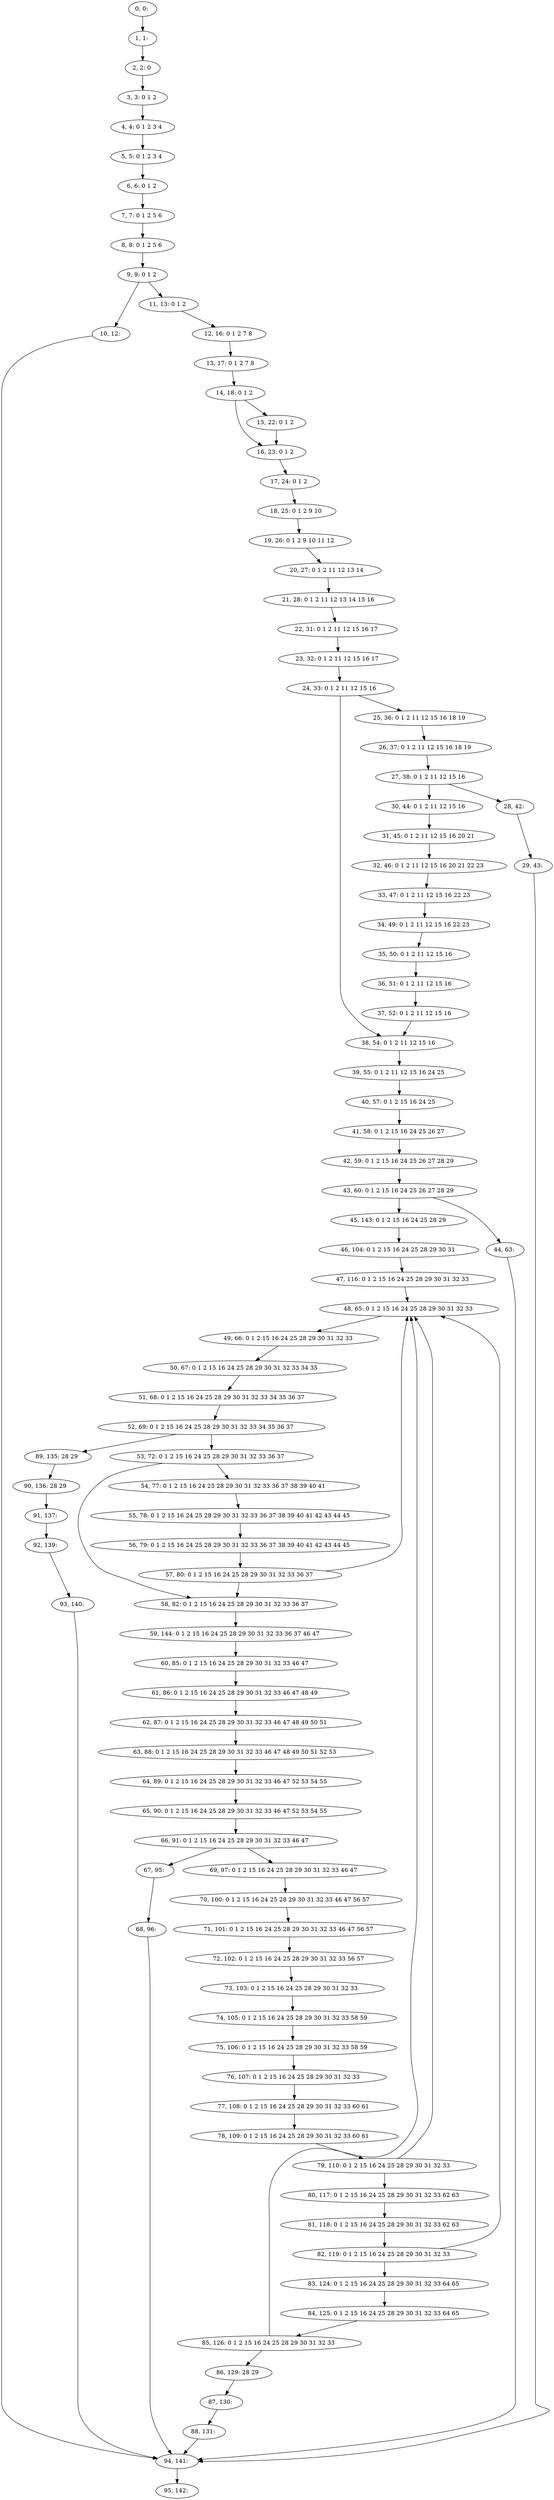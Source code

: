 digraph G {
0[label="0, 0: "];
1[label="1, 1: "];
2[label="2, 2: 0 "];
3[label="3, 3: 0 1 2 "];
4[label="4, 4: 0 1 2 3 4 "];
5[label="5, 5: 0 1 2 3 4 "];
6[label="6, 6: 0 1 2 "];
7[label="7, 7: 0 1 2 5 6 "];
8[label="8, 8: 0 1 2 5 6 "];
9[label="9, 9: 0 1 2 "];
10[label="10, 12: "];
11[label="11, 13: 0 1 2 "];
12[label="12, 16: 0 1 2 7 8 "];
13[label="13, 17: 0 1 2 7 8 "];
14[label="14, 18: 0 1 2 "];
15[label="15, 22: 0 1 2 "];
16[label="16, 23: 0 1 2 "];
17[label="17, 24: 0 1 2 "];
18[label="18, 25: 0 1 2 9 10 "];
19[label="19, 26: 0 1 2 9 10 11 12 "];
20[label="20, 27: 0 1 2 11 12 13 14 "];
21[label="21, 28: 0 1 2 11 12 13 14 15 16 "];
22[label="22, 31: 0 1 2 11 12 15 16 17 "];
23[label="23, 32: 0 1 2 11 12 15 16 17 "];
24[label="24, 33: 0 1 2 11 12 15 16 "];
25[label="25, 36: 0 1 2 11 12 15 16 18 19 "];
26[label="26, 37: 0 1 2 11 12 15 16 18 19 "];
27[label="27, 38: 0 1 2 11 12 15 16 "];
28[label="28, 42: "];
29[label="29, 43: "];
30[label="30, 44: 0 1 2 11 12 15 16 "];
31[label="31, 45: 0 1 2 11 12 15 16 20 21 "];
32[label="32, 46: 0 1 2 11 12 15 16 20 21 22 23 "];
33[label="33, 47: 0 1 2 11 12 15 16 22 23 "];
34[label="34, 49: 0 1 2 11 12 15 16 22 23 "];
35[label="35, 50: 0 1 2 11 12 15 16 "];
36[label="36, 51: 0 1 2 11 12 15 16 "];
37[label="37, 52: 0 1 2 11 12 15 16 "];
38[label="38, 54: 0 1 2 11 12 15 16 "];
39[label="39, 55: 0 1 2 11 12 15 16 24 25 "];
40[label="40, 57: 0 1 2 15 16 24 25 "];
41[label="41, 58: 0 1 2 15 16 24 25 26 27 "];
42[label="42, 59: 0 1 2 15 16 24 25 26 27 28 29 "];
43[label="43, 60: 0 1 2 15 16 24 25 26 27 28 29 "];
44[label="44, 63: "];
45[label="45, 143: 0 1 2 15 16 24 25 28 29 "];
46[label="46, 104: 0 1 2 15 16 24 25 28 29 30 31 "];
47[label="47, 116: 0 1 2 15 16 24 25 28 29 30 31 32 33 "];
48[label="48, 65: 0 1 2 15 16 24 25 28 29 30 31 32 33 "];
49[label="49, 66: 0 1 2 15 16 24 25 28 29 30 31 32 33 "];
50[label="50, 67: 0 1 2 15 16 24 25 28 29 30 31 32 33 34 35 "];
51[label="51, 68: 0 1 2 15 16 24 25 28 29 30 31 32 33 34 35 36 37 "];
52[label="52, 69: 0 1 2 15 16 24 25 28 29 30 31 32 33 34 35 36 37 "];
53[label="53, 72: 0 1 2 15 16 24 25 28 29 30 31 32 33 36 37 "];
54[label="54, 77: 0 1 2 15 16 24 25 28 29 30 31 32 33 36 37 38 39 40 41 "];
55[label="55, 78: 0 1 2 15 16 24 25 28 29 30 31 32 33 36 37 38 39 40 41 42 43 44 45 "];
56[label="56, 79: 0 1 2 15 16 24 25 28 29 30 31 32 33 36 37 38 39 40 41 42 43 44 45 "];
57[label="57, 80: 0 1 2 15 16 24 25 28 29 30 31 32 33 36 37 "];
58[label="58, 82: 0 1 2 15 16 24 25 28 29 30 31 32 33 36 37 "];
59[label="59, 144: 0 1 2 15 16 24 25 28 29 30 31 32 33 36 37 46 47 "];
60[label="60, 85: 0 1 2 15 16 24 25 28 29 30 31 32 33 46 47 "];
61[label="61, 86: 0 1 2 15 16 24 25 28 29 30 31 32 33 46 47 48 49 "];
62[label="62, 87: 0 1 2 15 16 24 25 28 29 30 31 32 33 46 47 48 49 50 51 "];
63[label="63, 88: 0 1 2 15 16 24 25 28 29 30 31 32 33 46 47 48 49 50 51 52 53 "];
64[label="64, 89: 0 1 2 15 16 24 25 28 29 30 31 32 33 46 47 52 53 54 55 "];
65[label="65, 90: 0 1 2 15 16 24 25 28 29 30 31 32 33 46 47 52 53 54 55 "];
66[label="66, 91: 0 1 2 15 16 24 25 28 29 30 31 32 33 46 47 "];
67[label="67, 95: "];
68[label="68, 96: "];
69[label="69, 97: 0 1 2 15 16 24 25 28 29 30 31 32 33 46 47 "];
70[label="70, 100: 0 1 2 15 16 24 25 28 29 30 31 32 33 46 47 56 57 "];
71[label="71, 101: 0 1 2 15 16 24 25 28 29 30 31 32 33 46 47 56 57 "];
72[label="72, 102: 0 1 2 15 16 24 25 28 29 30 31 32 33 56 57 "];
73[label="73, 103: 0 1 2 15 16 24 25 28 29 30 31 32 33 "];
74[label="74, 105: 0 1 2 15 16 24 25 28 29 30 31 32 33 58 59 "];
75[label="75, 106: 0 1 2 15 16 24 25 28 29 30 31 32 33 58 59 "];
76[label="76, 107: 0 1 2 15 16 24 25 28 29 30 31 32 33 "];
77[label="77, 108: 0 1 2 15 16 24 25 28 29 30 31 32 33 60 61 "];
78[label="78, 109: 0 1 2 15 16 24 25 28 29 30 31 32 33 60 61 "];
79[label="79, 110: 0 1 2 15 16 24 25 28 29 30 31 32 33 "];
80[label="80, 117: 0 1 2 15 16 24 25 28 29 30 31 32 33 62 63 "];
81[label="81, 118: 0 1 2 15 16 24 25 28 29 30 31 32 33 62 63 "];
82[label="82, 119: 0 1 2 15 16 24 25 28 29 30 31 32 33 "];
83[label="83, 124: 0 1 2 15 16 24 25 28 29 30 31 32 33 64 65 "];
84[label="84, 125: 0 1 2 15 16 24 25 28 29 30 31 32 33 64 65 "];
85[label="85, 126: 0 1 2 15 16 24 25 28 29 30 31 32 33 "];
86[label="86, 129: 28 29 "];
87[label="87, 130: "];
88[label="88, 131: "];
89[label="89, 135: 28 29 "];
90[label="90, 136: 28 29 "];
91[label="91, 137: "];
92[label="92, 139: "];
93[label="93, 140: "];
94[label="94, 141: "];
95[label="95, 142: "];
0->1 ;
1->2 ;
2->3 ;
3->4 ;
4->5 ;
5->6 ;
6->7 ;
7->8 ;
8->9 ;
9->10 ;
9->11 ;
10->94 ;
11->12 ;
12->13 ;
13->14 ;
14->15 ;
14->16 ;
15->16 ;
16->17 ;
17->18 ;
18->19 ;
19->20 ;
20->21 ;
21->22 ;
22->23 ;
23->24 ;
24->25 ;
24->38 ;
25->26 ;
26->27 ;
27->28 ;
27->30 ;
28->29 ;
29->94 ;
30->31 ;
31->32 ;
32->33 ;
33->34 ;
34->35 ;
35->36 ;
36->37 ;
37->38 ;
38->39 ;
39->40 ;
40->41 ;
41->42 ;
42->43 ;
43->44 ;
43->45 ;
44->94 ;
45->46 ;
46->47 ;
47->48 ;
48->49 ;
49->50 ;
50->51 ;
51->52 ;
52->53 ;
52->89 ;
53->54 ;
53->58 ;
54->55 ;
55->56 ;
56->57 ;
57->58 ;
57->48 ;
58->59 ;
59->60 ;
60->61 ;
61->62 ;
62->63 ;
63->64 ;
64->65 ;
65->66 ;
66->67 ;
66->69 ;
67->68 ;
68->94 ;
69->70 ;
70->71 ;
71->72 ;
72->73 ;
73->74 ;
74->75 ;
75->76 ;
76->77 ;
77->78 ;
78->79 ;
79->80 ;
79->48 ;
80->81 ;
81->82 ;
82->83 ;
82->48 ;
83->84 ;
84->85 ;
85->86 ;
85->48 ;
86->87 ;
87->88 ;
88->94 ;
89->90 ;
90->91 ;
91->92 ;
92->93 ;
93->94 ;
94->95 ;
}
